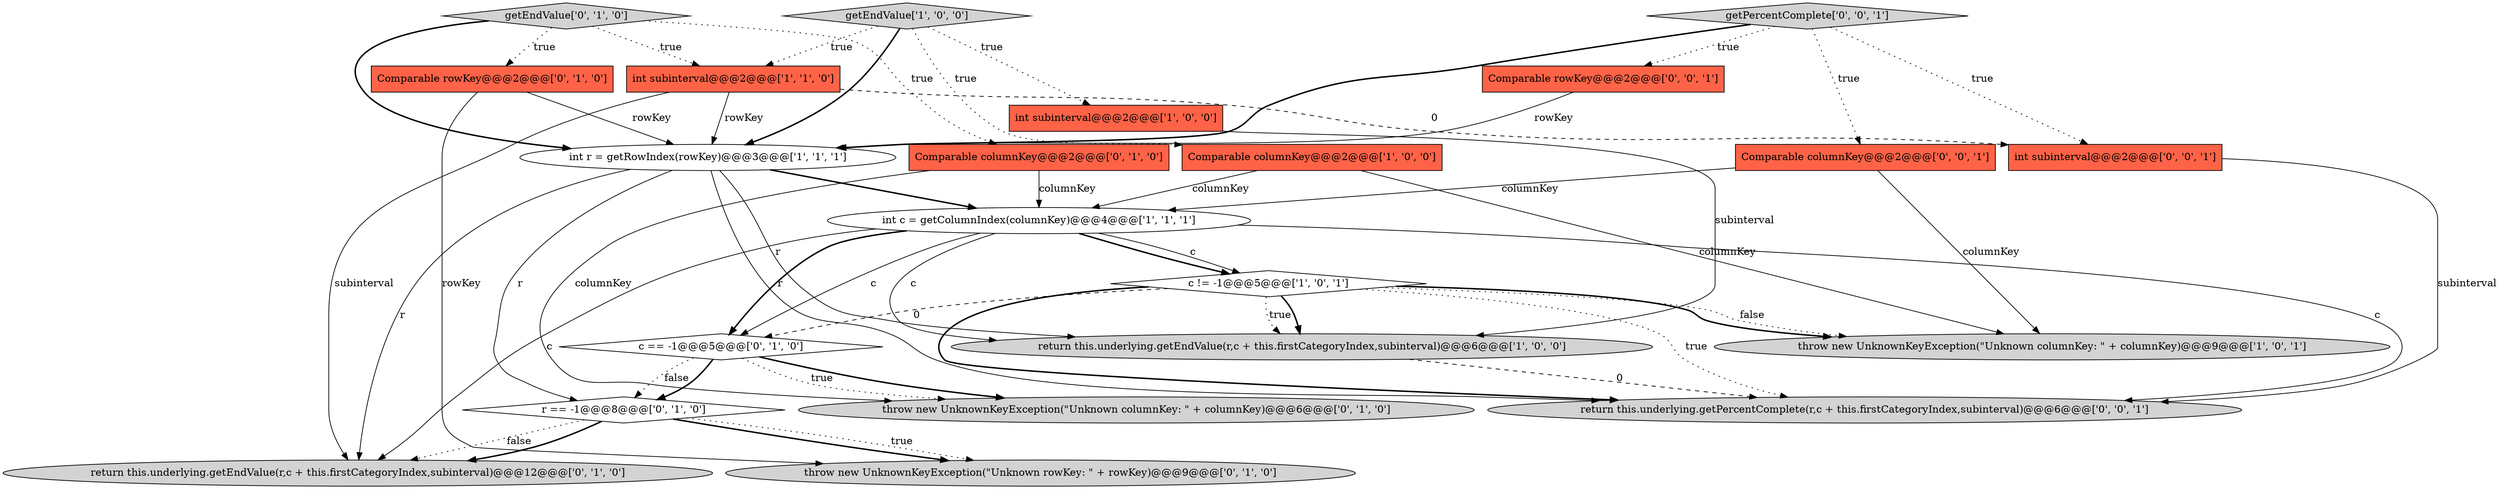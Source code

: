 digraph {
7 [style = filled, label = "getEndValue['1', '0', '0']", fillcolor = lightgray, shape = diamond image = "AAA0AAABBB1BBB"];
11 [style = filled, label = "c == -1@@@5@@@['0', '1', '0']", fillcolor = white, shape = diamond image = "AAA1AAABBB2BBB"];
9 [style = filled, label = "throw new UnknownKeyException(\"Unknown rowKey: \" + rowKey)@@@9@@@['0', '1', '0']", fillcolor = lightgray, shape = ellipse image = "AAA1AAABBB2BBB"];
10 [style = filled, label = "r == -1@@@8@@@['0', '1', '0']", fillcolor = white, shape = diamond image = "AAA1AAABBB2BBB"];
1 [style = filled, label = "c != -1@@@5@@@['1', '0', '1']", fillcolor = white, shape = diamond image = "AAA0AAABBB1BBB"];
4 [style = filled, label = "throw new UnknownKeyException(\"Unknown columnKey: \" + columnKey)@@@9@@@['1', '0', '1']", fillcolor = lightgray, shape = ellipse image = "AAA0AAABBB1BBB"];
13 [style = filled, label = "Comparable columnKey@@@2@@@['0', '1', '0']", fillcolor = tomato, shape = box image = "AAA0AAABBB2BBB"];
5 [style = filled, label = "int c = getColumnIndex(columnKey)@@@4@@@['1', '1', '1']", fillcolor = white, shape = ellipse image = "AAA0AAABBB1BBB"];
2 [style = filled, label = "int subinterval@@@2@@@['1', '0', '0']", fillcolor = tomato, shape = box image = "AAA0AAABBB1BBB"];
21 [style = filled, label = "return this.underlying.getPercentComplete(r,c + this.firstCategoryIndex,subinterval)@@@6@@@['0', '0', '1']", fillcolor = lightgray, shape = ellipse image = "AAA0AAABBB3BBB"];
16 [style = filled, label = "getEndValue['0', '1', '0']", fillcolor = lightgray, shape = diamond image = "AAA0AAABBB2BBB"];
14 [style = filled, label = "return this.underlying.getEndValue(r,c + this.firstCategoryIndex,subinterval)@@@12@@@['0', '1', '0']", fillcolor = lightgray, shape = ellipse image = "AAA0AAABBB2BBB"];
6 [style = filled, label = "return this.underlying.getEndValue(r,c + this.firstCategoryIndex,subinterval)@@@6@@@['1', '0', '0']", fillcolor = lightgray, shape = ellipse image = "AAA0AAABBB1BBB"];
0 [style = filled, label = "Comparable columnKey@@@2@@@['1', '0', '0']", fillcolor = tomato, shape = box image = "AAA0AAABBB1BBB"];
12 [style = filled, label = "Comparable rowKey@@@2@@@['0', '1', '0']", fillcolor = tomato, shape = box image = "AAA0AAABBB2BBB"];
15 [style = filled, label = "throw new UnknownKeyException(\"Unknown columnKey: \" + columnKey)@@@6@@@['0', '1', '0']", fillcolor = lightgray, shape = ellipse image = "AAA0AAABBB2BBB"];
3 [style = filled, label = "int subinterval@@@2@@@['1', '1', '0']", fillcolor = tomato, shape = box image = "AAA0AAABBB1BBB"];
8 [style = filled, label = "int r = getRowIndex(rowKey)@@@3@@@['1', '1', '1']", fillcolor = white, shape = ellipse image = "AAA0AAABBB1BBB"];
19 [style = filled, label = "int subinterval@@@2@@@['0', '0', '1']", fillcolor = tomato, shape = box image = "AAA0AAABBB3BBB"];
20 [style = filled, label = "getPercentComplete['0', '0', '1']", fillcolor = lightgray, shape = diamond image = "AAA0AAABBB3BBB"];
17 [style = filled, label = "Comparable rowKey@@@2@@@['0', '0', '1']", fillcolor = tomato, shape = box image = "AAA0AAABBB3BBB"];
18 [style = filled, label = "Comparable columnKey@@@2@@@['0', '0', '1']", fillcolor = tomato, shape = box image = "AAA0AAABBB3BBB"];
7->2 [style = dotted, label="true"];
3->19 [style = dashed, label="0"];
11->10 [style = dotted, label="false"];
7->8 [style = bold, label=""];
1->11 [style = dashed, label="0"];
8->5 [style = bold, label=""];
1->4 [style = dotted, label="false"];
13->5 [style = solid, label="columnKey"];
10->9 [style = bold, label=""];
18->5 [style = solid, label="columnKey"];
20->18 [style = dotted, label="true"];
0->4 [style = solid, label="columnKey"];
8->21 [style = solid, label="r"];
2->6 [style = solid, label="subinterval"];
5->1 [style = bold, label=""];
1->21 [style = bold, label=""];
12->9 [style = solid, label="rowKey"];
16->8 [style = bold, label=""];
3->14 [style = solid, label="subinterval"];
20->17 [style = dotted, label="true"];
20->8 [style = bold, label=""];
19->21 [style = solid, label="subinterval"];
8->6 [style = solid, label="r"];
0->5 [style = solid, label="columnKey"];
11->15 [style = bold, label=""];
16->13 [style = dotted, label="true"];
1->6 [style = dotted, label="true"];
1->6 [style = bold, label=""];
8->10 [style = solid, label="r"];
12->8 [style = solid, label="rowKey"];
16->12 [style = dotted, label="true"];
5->14 [style = solid, label="c"];
11->10 [style = bold, label=""];
5->11 [style = bold, label=""];
1->21 [style = dotted, label="true"];
5->6 [style = solid, label="c"];
5->1 [style = solid, label="c"];
13->15 [style = solid, label="columnKey"];
1->4 [style = bold, label=""];
11->15 [style = dotted, label="true"];
5->21 [style = solid, label="c"];
6->21 [style = dashed, label="0"];
5->11 [style = solid, label="c"];
10->14 [style = dotted, label="false"];
7->0 [style = dotted, label="true"];
8->14 [style = solid, label="r"];
20->19 [style = dotted, label="true"];
17->8 [style = solid, label="rowKey"];
10->14 [style = bold, label=""];
10->9 [style = dotted, label="true"];
16->3 [style = dotted, label="true"];
7->3 [style = dotted, label="true"];
3->8 [style = solid, label="rowKey"];
18->4 [style = solid, label="columnKey"];
}
